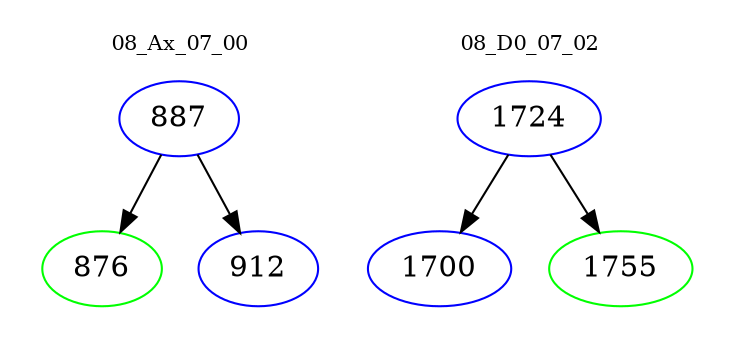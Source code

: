 digraph{
subgraph cluster_0 {
color = white
label = "08_Ax_07_00";
fontsize=10;
T0_887 [label="887", color="blue"]
T0_887 -> T0_876 [color="black"]
T0_876 [label="876", color="green"]
T0_887 -> T0_912 [color="black"]
T0_912 [label="912", color="blue"]
}
subgraph cluster_1 {
color = white
label = "08_D0_07_02";
fontsize=10;
T1_1724 [label="1724", color="blue"]
T1_1724 -> T1_1700 [color="black"]
T1_1700 [label="1700", color="blue"]
T1_1724 -> T1_1755 [color="black"]
T1_1755 [label="1755", color="green"]
}
}
